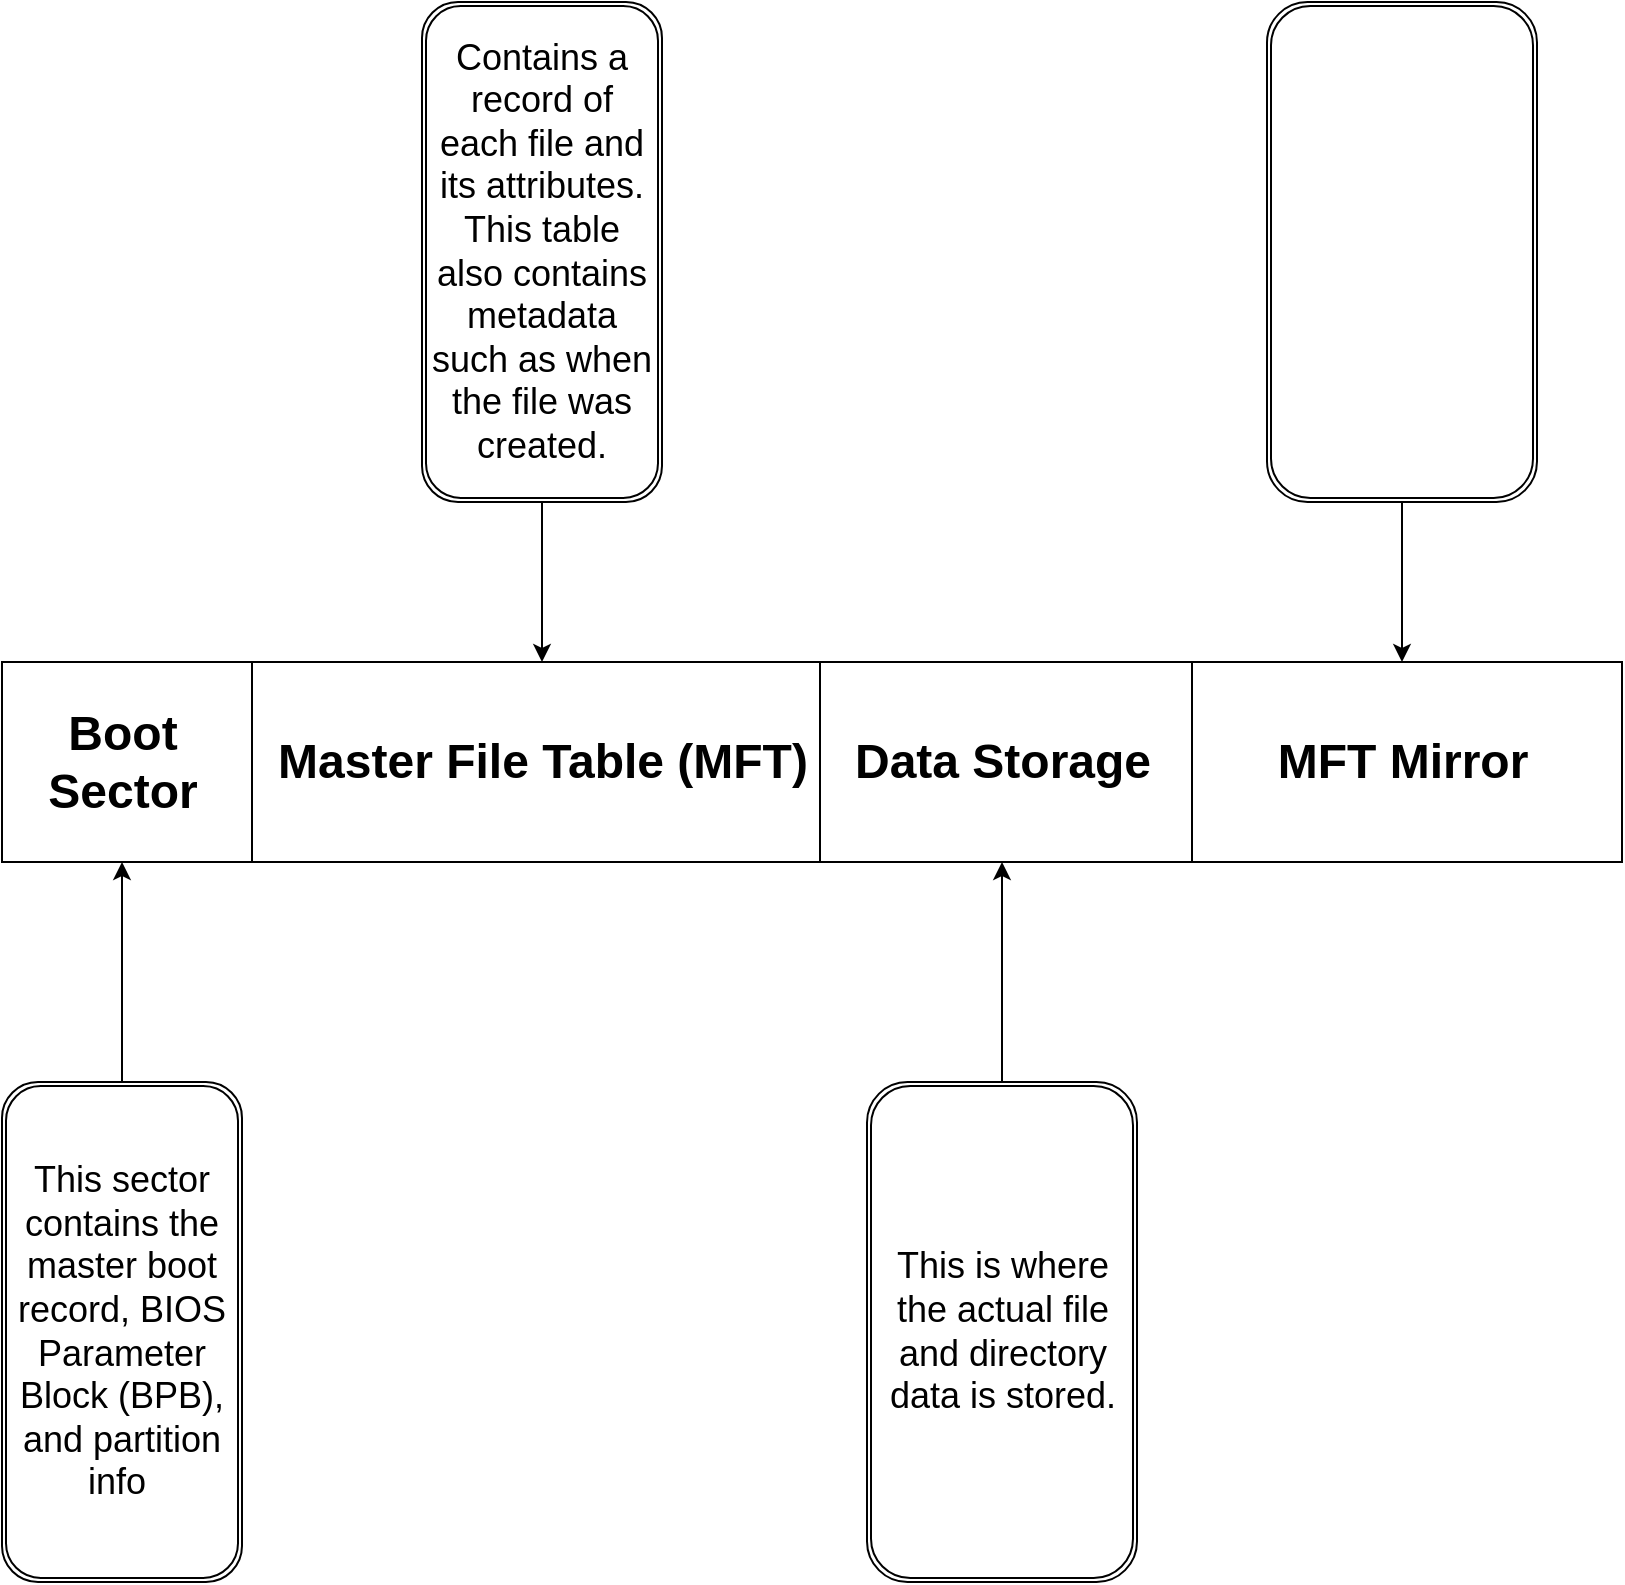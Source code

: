 <mxfile version="15.2.9" type="github">
  <diagram id="x8MVdCRa3j2uht5mlIad" name="Page-1">
    <mxGraphModel dx="1038" dy="521" grid="1" gridSize="10" guides="1" tooltips="1" connect="1" arrows="1" fold="1" page="1" pageScale="1" pageWidth="850" pageHeight="1100" math="0" shadow="0">
      <root>
        <mxCell id="0" />
        <mxCell id="1" parent="0" />
        <mxCell id="iA3L0MmO2OmooaJ5bWK--1" value="" style="rounded=0;whiteSpace=wrap;html=1;" vertex="1" parent="1">
          <mxGeometry x="10" y="400" width="810" height="100" as="geometry" />
        </mxCell>
        <mxCell id="iA3L0MmO2OmooaJ5bWK--2" value="Boot&lt;br&gt;Sector" style="text;strokeColor=none;fillColor=none;html=1;fontSize=24;fontStyle=1;verticalAlign=middle;align=center;" vertex="1" parent="1">
          <mxGeometry x="20" y="400" width="100" height="100" as="geometry" />
        </mxCell>
        <mxCell id="iA3L0MmO2OmooaJ5bWK--3" value="" style="line;strokeWidth=1;direction=south;html=1;" vertex="1" parent="1">
          <mxGeometry x="414" y="400" width="10" height="100" as="geometry" />
        </mxCell>
        <mxCell id="iA3L0MmO2OmooaJ5bWK--4" value="" style="line;strokeWidth=1;direction=south;html=1;" vertex="1" parent="1">
          <mxGeometry x="600" y="400" width="10" height="100" as="geometry" />
        </mxCell>
        <mxCell id="iA3L0MmO2OmooaJ5bWK--7" value="Master File Table (MFT)" style="text;strokeColor=none;fillColor=none;html=1;fontSize=24;fontStyle=1;verticalAlign=middle;align=center;" vertex="1" parent="1">
          <mxGeometry x="140" y="400" width="280" height="100" as="geometry" />
        </mxCell>
        <mxCell id="iA3L0MmO2OmooaJ5bWK--8" value="" style="line;strokeWidth=1;direction=south;html=1;" vertex="1" parent="1">
          <mxGeometry x="130" y="400" width="10" height="100" as="geometry" />
        </mxCell>
        <mxCell id="iA3L0MmO2OmooaJ5bWK--9" value="Data Storage" style="text;strokeColor=none;fillColor=none;html=1;fontSize=24;fontStyle=1;verticalAlign=middle;align=center;" vertex="1" parent="1">
          <mxGeometry x="420" y="400" width="180" height="100" as="geometry" />
        </mxCell>
        <mxCell id="iA3L0MmO2OmooaJ5bWK--10" value="MFT Mirror" style="text;strokeColor=none;fillColor=none;html=1;fontSize=24;fontStyle=1;verticalAlign=middle;align=center;" vertex="1" parent="1">
          <mxGeometry x="600" y="400" width="220" height="100" as="geometry" />
        </mxCell>
        <mxCell id="iA3L0MmO2OmooaJ5bWK--11" style="edgeStyle=orthogonalEdgeStyle;rounded=0;orthogonalLoop=1;jettySize=auto;html=1;entryX=0.5;entryY=1;entryDx=0;entryDy=0;" edge="1" parent="1" source="iA3L0MmO2OmooaJ5bWK--12" target="iA3L0MmO2OmooaJ5bWK--2">
          <mxGeometry relative="1" as="geometry" />
        </mxCell>
        <mxCell id="iA3L0MmO2OmooaJ5bWK--12" value="&lt;font style=&quot;font-size: 18px&quot;&gt;This sector contains the master boot record, BIOS Parameter Block (BPB), and partition info&amp;nbsp;&lt;/font&gt;" style="shape=ext;double=1;rounded=1;whiteSpace=wrap;html=1;strokeWidth=1;" vertex="1" parent="1">
          <mxGeometry x="10" y="610" width="120" height="250" as="geometry" />
        </mxCell>
        <mxCell id="iA3L0MmO2OmooaJ5bWK--21" style="edgeStyle=orthogonalEdgeStyle;rounded=0;orthogonalLoop=1;jettySize=auto;html=1;entryX=0.5;entryY=0;entryDx=0;entryDy=0;" edge="1" parent="1" source="iA3L0MmO2OmooaJ5bWK--14" target="iA3L0MmO2OmooaJ5bWK--7">
          <mxGeometry relative="1" as="geometry" />
        </mxCell>
        <mxCell id="iA3L0MmO2OmooaJ5bWK--14" value="&lt;font style=&quot;font-size: 18px&quot;&gt;Contains a record of each file and its attributes. This table also contains metadata such as when the file was created.&lt;/font&gt;" style="shape=ext;double=1;rounded=1;whiteSpace=wrap;html=1;strokeWidth=1;" vertex="1" parent="1">
          <mxGeometry x="220" y="70" width="120" height="250" as="geometry" />
        </mxCell>
        <mxCell id="iA3L0MmO2OmooaJ5bWK--23" style="edgeStyle=orthogonalEdgeStyle;rounded=0;orthogonalLoop=1;jettySize=auto;html=1;entryX=0.5;entryY=1;entryDx=0;entryDy=0;" edge="1" parent="1" source="iA3L0MmO2OmooaJ5bWK--18" target="iA3L0MmO2OmooaJ5bWK--9">
          <mxGeometry relative="1" as="geometry" />
        </mxCell>
        <mxCell id="iA3L0MmO2OmooaJ5bWK--18" value="&lt;span style=&quot;font-size: 18px&quot;&gt;This is where the actual file and directory data is stored.&lt;/span&gt;" style="shape=ext;double=1;rounded=1;whiteSpace=wrap;html=1;strokeWidth=1;" vertex="1" parent="1">
          <mxGeometry x="442.5" y="610" width="135" height="250" as="geometry" />
        </mxCell>
        <mxCell id="iA3L0MmO2OmooaJ5bWK--24" style="edgeStyle=orthogonalEdgeStyle;rounded=0;orthogonalLoop=1;jettySize=auto;html=1;entryX=0.5;entryY=0;entryDx=0;entryDy=0;" edge="1" parent="1" source="iA3L0MmO2OmooaJ5bWK--20" target="iA3L0MmO2OmooaJ5bWK--10">
          <mxGeometry relative="1" as="geometry" />
        </mxCell>
        <mxCell id="iA3L0MmO2OmooaJ5bWK--20" value="" style="shape=ext;double=1;rounded=1;whiteSpace=wrap;html=1;strokeWidth=1;" vertex="1" parent="1">
          <mxGeometry x="642.5" y="70" width="135" height="250" as="geometry" />
        </mxCell>
      </root>
    </mxGraphModel>
  </diagram>
</mxfile>
